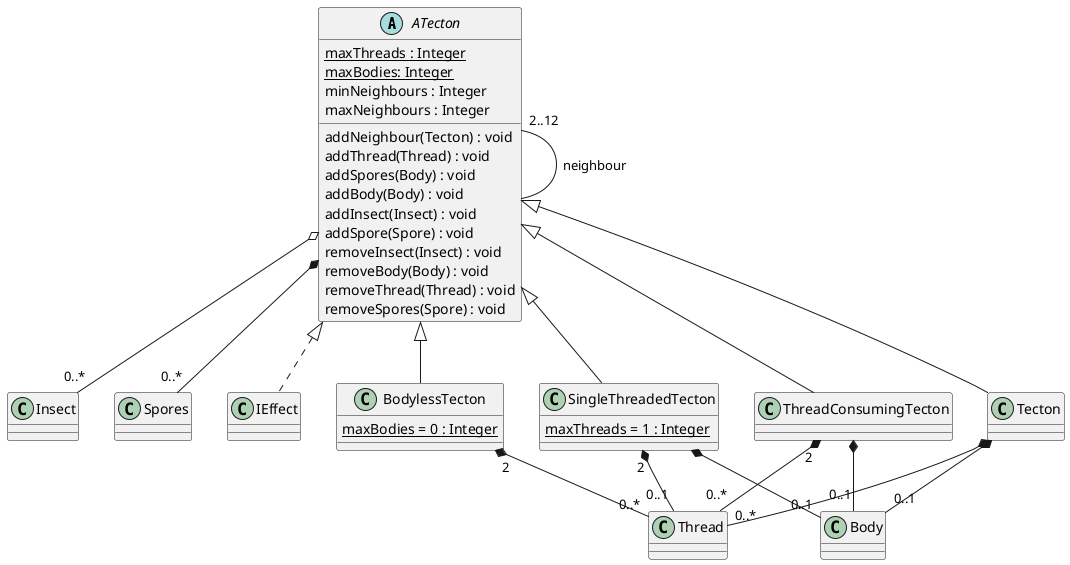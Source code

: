 @startuml tecton
  ATecton "2..12" -- ATecton : neighbour
  ATecton o-- "0..*" Insect
  ATecton *-- "0..*" Spores
  ATecton <|.. IEffect
  abstract class ATecton {
    {static} maxThreads : Integer
    {static} maxBodies: Integer
    minNeighbours : Integer
    maxNeighbours : Integer

    addNeighbour(Tecton) : void
    addThread(Thread) : void
    addSpores(Body) : void
    addBody(Body) : void
    addInsect(Insect) : void
    addSpore(Spore) : void
    removeInsect(Insect) : void
    removeBody(Body) : void
    removeThread(Thread) : void
    removeSpores(Spore) : void
  }

  Tecton *-- "0..1" Body
  Tecton *-- "0..*" Thread
  ATecton <|-- Tecton
  class Tecton {
  }

  SingleThreadedTecton *-- "0..1" Body
  SingleThreadedTecton "2" *-- "0..1" Thread
  ATecton <|-- SingleThreadedTecton
  class SingleThreadedTecton {
    {static} maxThreads = 1 : Integer
  }


  BodylessTecton "2" *-- "0..*" Thread
  ATecton <|-- BodylessTecton
  class BodylessTecton {
    {static} maxBodies = 0 : Integer
  }

  ThreadConsumingTecton *-- "0..1" Body
  ThreadConsumingTecton "2" *-- "0..*" Thread
  ATecton <|-- ThreadConsumingTecton
  class ThreadConsumingTecton {
  }
@enduml